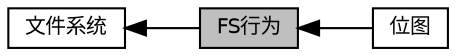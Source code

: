 digraph "FS行为"
{
  edge [fontname="Helvetica",fontsize="10",labelfontname="Helvetica",labelfontsize="10"];
  node [fontname="Helvetica",fontsize="10",shape=box];
  rankdir=LR;
  Node1 [label="FS行为",height=0.2,width=0.4,color="black", fillcolor="grey75", style="filled", fontcolor="black",tooltip=" "];
  Node2 [label="文件系统",height=0.2,width=0.4,color="black", fillcolor="white", style="filled",URL="$group__fs.html",tooltip=" "];
  Node3 [label="位图",height=0.2,width=0.4,color="black", fillcolor="white", style="filled",URL="$group__bitmap.html",tooltip=" "];
  Node2->Node1 [shape=plaintext, dir="back", style="solid"];
  Node1->Node3 [shape=plaintext, dir="back", style="solid"];
}
